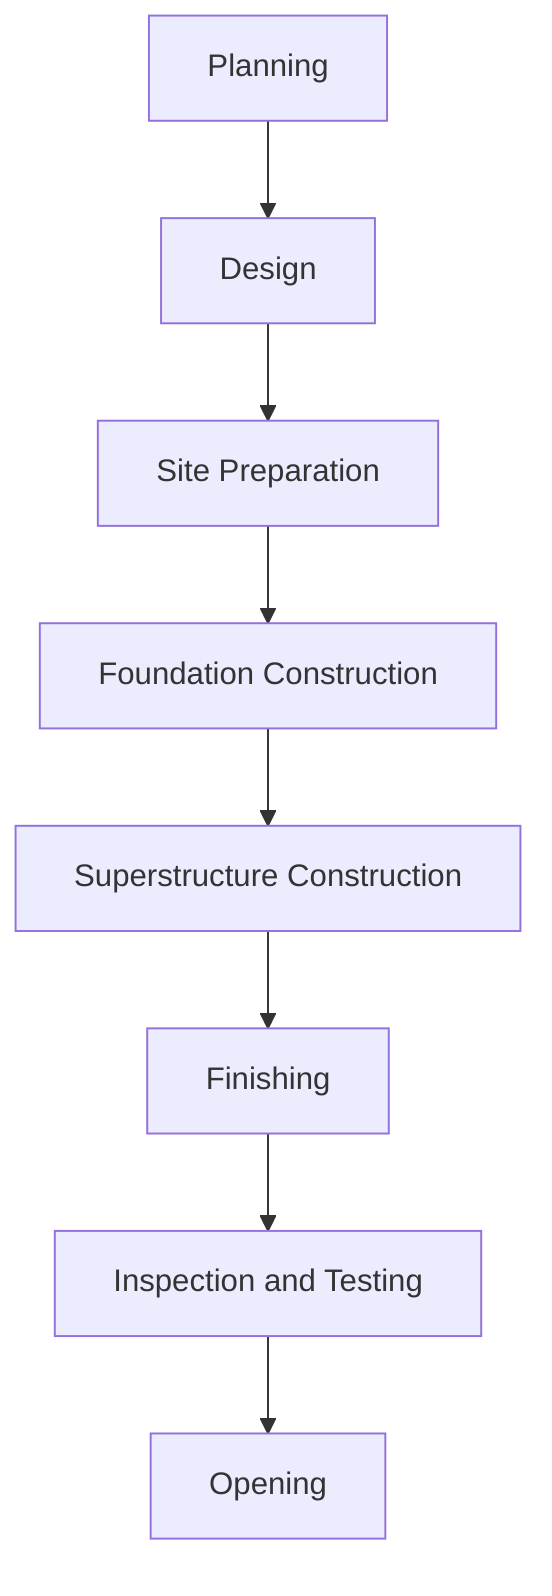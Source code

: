flowchart TD
A[Planning] --> B[Design]
B --> C[Site Preparation]
C --> D[Foundation Construction]
D --> E[Superstructure Construction]
E --> F[Finishing]
F --> G[Inspection and Testing]
G --> H[Opening]